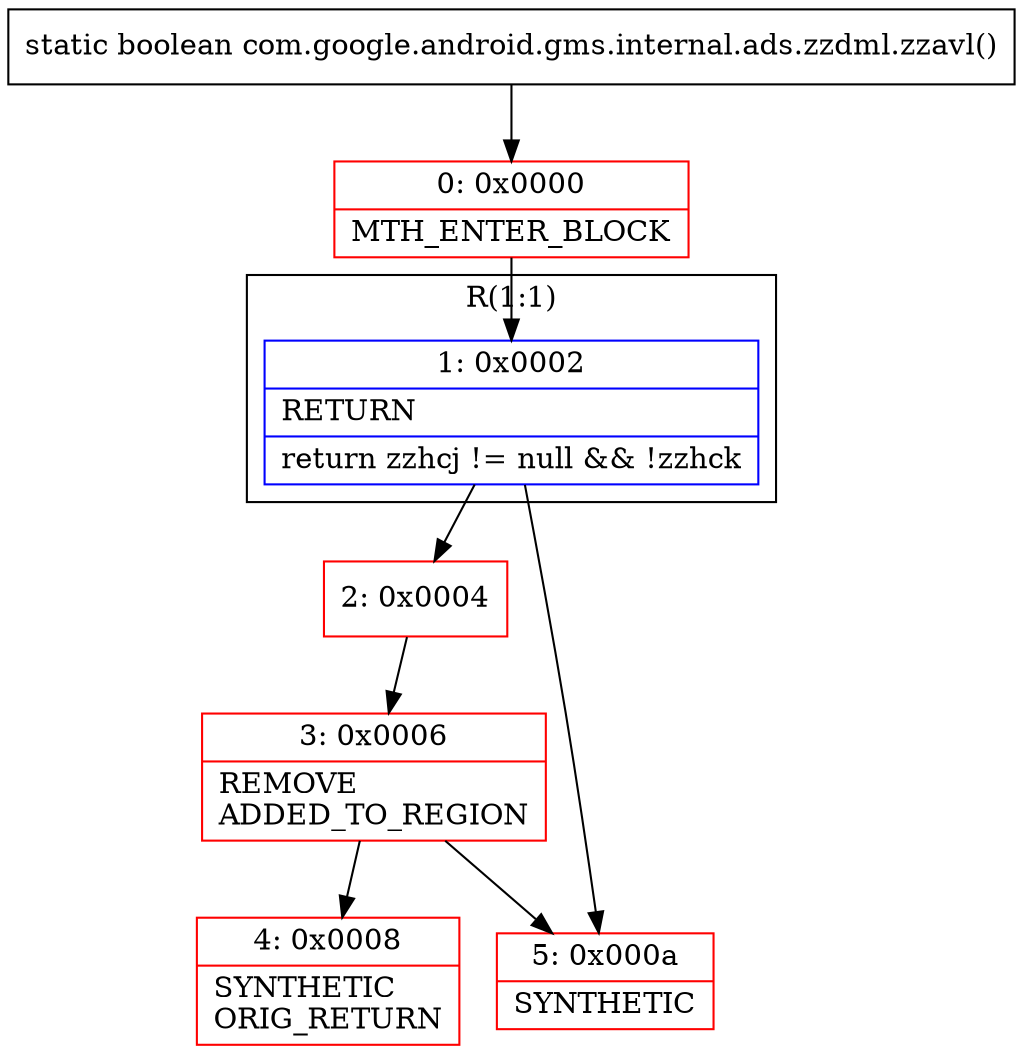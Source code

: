 digraph "CFG forcom.google.android.gms.internal.ads.zzdml.zzavl()Z" {
subgraph cluster_Region_94822420 {
label = "R(1:1)";
node [shape=record,color=blue];
Node_1 [shape=record,label="{1\:\ 0x0002|RETURN\l|return zzhcj != null && !zzhck\l}"];
}
Node_0 [shape=record,color=red,label="{0\:\ 0x0000|MTH_ENTER_BLOCK\l}"];
Node_2 [shape=record,color=red,label="{2\:\ 0x0004}"];
Node_3 [shape=record,color=red,label="{3\:\ 0x0006|REMOVE\lADDED_TO_REGION\l}"];
Node_4 [shape=record,color=red,label="{4\:\ 0x0008|SYNTHETIC\lORIG_RETURN\l}"];
Node_5 [shape=record,color=red,label="{5\:\ 0x000a|SYNTHETIC\l}"];
MethodNode[shape=record,label="{static boolean com.google.android.gms.internal.ads.zzdml.zzavl() }"];
MethodNode -> Node_0;
Node_1 -> Node_2;
Node_1 -> Node_5;
Node_0 -> Node_1;
Node_2 -> Node_3;
Node_3 -> Node_4;
Node_3 -> Node_5;
}

